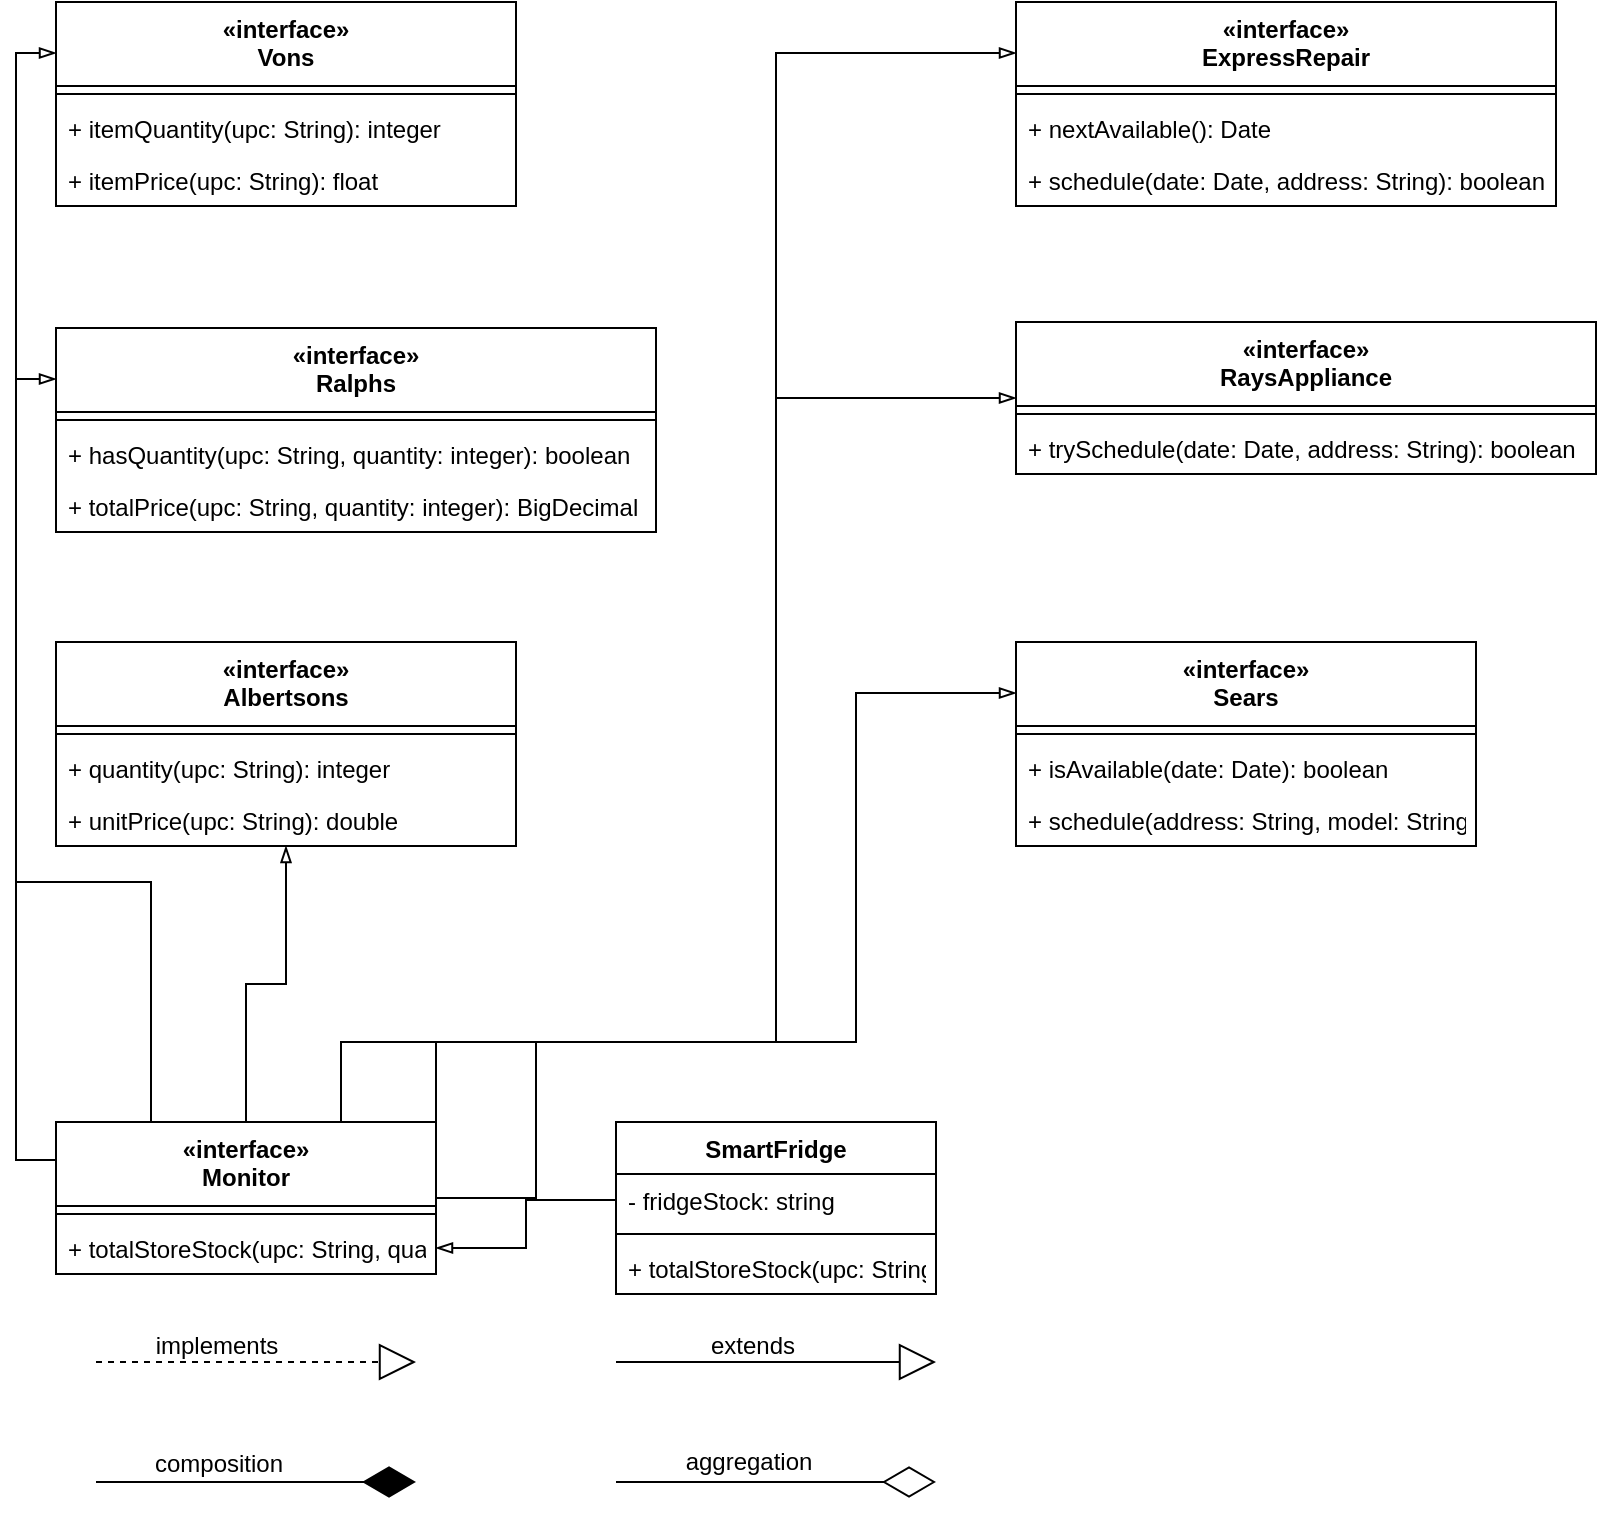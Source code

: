 <mxfile version="12.4.1" type="github" pages="2">
  <diagram id="z9E2HfaiViPVtJKLez_Z" name="ClassDiagram_SmartFridge">
    <mxGraphModel dx="2241" dy="836" grid="1" gridSize="10" guides="1" tooltips="1" connect="1" arrows="1" fold="1" page="1" pageScale="1" pageWidth="850" pageHeight="1100" math="0" shadow="0">
      <root>
        <mxCell id="0"/>
        <mxCell id="1" parent="0"/>
        <mxCell id="-ig6XEDNGkgXrQry_GE1-1" value="«interface»&#xa;Vons" style="swimlane;fontStyle=1;align=center;verticalAlign=top;childLayout=stackLayout;horizontal=1;startSize=42;horizontalStack=0;resizeParent=1;resizeParentMax=0;resizeLast=0;collapsible=1;marginBottom=0;" vertex="1" parent="1">
          <mxGeometry width="230" height="102" as="geometry"/>
        </mxCell>
        <mxCell id="-ig6XEDNGkgXrQry_GE1-2" value="" style="line;strokeWidth=1;fillColor=none;align=left;verticalAlign=middle;spacingTop=-1;spacingLeft=3;spacingRight=3;rotatable=0;labelPosition=right;points=[];portConstraint=eastwest;" vertex="1" parent="-ig6XEDNGkgXrQry_GE1-1">
          <mxGeometry y="42" width="230" height="8" as="geometry"/>
        </mxCell>
        <mxCell id="-ig6XEDNGkgXrQry_GE1-3" value="+ itemQuantity(upc: String): integer" style="text;strokeColor=none;fillColor=none;align=left;verticalAlign=top;spacingLeft=4;spacingRight=4;overflow=hidden;rotatable=0;points=[[0,0.5],[1,0.5]];portConstraint=eastwest;" vertex="1" parent="-ig6XEDNGkgXrQry_GE1-1">
          <mxGeometry y="50" width="230" height="26" as="geometry"/>
        </mxCell>
        <mxCell id="-ig6XEDNGkgXrQry_GE1-4" value="+ itemPrice(upc: String): float" style="text;strokeColor=none;fillColor=none;align=left;verticalAlign=top;spacingLeft=4;spacingRight=4;overflow=hidden;rotatable=0;points=[[0,0.5],[1,0.5]];portConstraint=eastwest;" vertex="1" parent="-ig6XEDNGkgXrQry_GE1-1">
          <mxGeometry y="76" width="230" height="26" as="geometry"/>
        </mxCell>
        <mxCell id="-ig6XEDNGkgXrQry_GE1-5" value="«interface»&#xa;ExpressRepair" style="swimlane;fontStyle=1;align=center;verticalAlign=top;childLayout=stackLayout;horizontal=1;startSize=42;horizontalStack=0;resizeParent=1;resizeParentMax=0;resizeLast=0;collapsible=1;marginBottom=0;" vertex="1" parent="1">
          <mxGeometry x="480" width="270" height="102" as="geometry"/>
        </mxCell>
        <mxCell id="-ig6XEDNGkgXrQry_GE1-6" value="" style="line;strokeWidth=1;fillColor=none;align=left;verticalAlign=middle;spacingTop=-1;spacingLeft=3;spacingRight=3;rotatable=0;labelPosition=right;points=[];portConstraint=eastwest;" vertex="1" parent="-ig6XEDNGkgXrQry_GE1-5">
          <mxGeometry y="42" width="270" height="8" as="geometry"/>
        </mxCell>
        <mxCell id="-ig6XEDNGkgXrQry_GE1-7" value="+ nextAvailable(): Date" style="text;strokeColor=none;fillColor=none;align=left;verticalAlign=top;spacingLeft=4;spacingRight=4;overflow=hidden;rotatable=0;points=[[0,0.5],[1,0.5]];portConstraint=eastwest;" vertex="1" parent="-ig6XEDNGkgXrQry_GE1-5">
          <mxGeometry y="50" width="270" height="26" as="geometry"/>
        </mxCell>
        <mxCell id="-ig6XEDNGkgXrQry_GE1-8" value="+ schedule(date: Date, address: String): boolean" style="text;strokeColor=none;fillColor=none;align=left;verticalAlign=top;spacingLeft=4;spacingRight=4;overflow=hidden;rotatable=0;points=[[0,0.5],[1,0.5]];portConstraint=eastwest;" vertex="1" parent="-ig6XEDNGkgXrQry_GE1-5">
          <mxGeometry y="76" width="270" height="26" as="geometry"/>
        </mxCell>
        <mxCell id="-ig6XEDNGkgXrQry_GE1-9" value="«interface»&#xa;Sears" style="swimlane;fontStyle=1;align=center;verticalAlign=top;childLayout=stackLayout;horizontal=1;startSize=42;horizontalStack=0;resizeParent=1;resizeParentMax=0;resizeLast=0;collapsible=1;marginBottom=0;" vertex="1" parent="1">
          <mxGeometry x="480" y="320" width="230" height="102" as="geometry"/>
        </mxCell>
        <mxCell id="-ig6XEDNGkgXrQry_GE1-10" value="" style="line;strokeWidth=1;fillColor=none;align=left;verticalAlign=middle;spacingTop=-1;spacingLeft=3;spacingRight=3;rotatable=0;labelPosition=right;points=[];portConstraint=eastwest;" vertex="1" parent="-ig6XEDNGkgXrQry_GE1-9">
          <mxGeometry y="42" width="230" height="8" as="geometry"/>
        </mxCell>
        <mxCell id="-ig6XEDNGkgXrQry_GE1-11" value="+ isAvailable(date: Date): boolean" style="text;strokeColor=none;fillColor=none;align=left;verticalAlign=top;spacingLeft=4;spacingRight=4;overflow=hidden;rotatable=0;points=[[0,0.5],[1,0.5]];portConstraint=eastwest;" vertex="1" parent="-ig6XEDNGkgXrQry_GE1-9">
          <mxGeometry y="50" width="230" height="26" as="geometry"/>
        </mxCell>
        <mxCell id="-ig6XEDNGkgXrQry_GE1-12" value="+ schedule(address: String, model: String, date: Date)" style="text;strokeColor=none;fillColor=none;align=left;verticalAlign=top;spacingLeft=4;spacingRight=4;overflow=hidden;rotatable=0;points=[[0,0.5],[1,0.5]];portConstraint=eastwest;" vertex="1" parent="-ig6XEDNGkgXrQry_GE1-9">
          <mxGeometry y="76" width="230" height="26" as="geometry"/>
        </mxCell>
        <mxCell id="-ig6XEDNGkgXrQry_GE1-13" value="«interface»&#xa;RaysAppliance" style="swimlane;fontStyle=1;align=center;verticalAlign=top;childLayout=stackLayout;horizontal=1;startSize=42;horizontalStack=0;resizeParent=1;resizeParentMax=0;resizeLast=0;collapsible=1;marginBottom=0;" vertex="1" parent="1">
          <mxGeometry x="480" y="160" width="290" height="76" as="geometry"/>
        </mxCell>
        <mxCell id="-ig6XEDNGkgXrQry_GE1-14" value="" style="line;strokeWidth=1;fillColor=none;align=left;verticalAlign=middle;spacingTop=-1;spacingLeft=3;spacingRight=3;rotatable=0;labelPosition=right;points=[];portConstraint=eastwest;" vertex="1" parent="-ig6XEDNGkgXrQry_GE1-13">
          <mxGeometry y="42" width="290" height="8" as="geometry"/>
        </mxCell>
        <mxCell id="-ig6XEDNGkgXrQry_GE1-15" value="+ trySchedule(date: Date, address: String): boolean" style="text;strokeColor=none;fillColor=none;align=left;verticalAlign=top;spacingLeft=4;spacingRight=4;overflow=hidden;rotatable=0;points=[[0,0.5],[1,0.5]];portConstraint=eastwest;" vertex="1" parent="-ig6XEDNGkgXrQry_GE1-13">
          <mxGeometry y="50" width="290" height="26" as="geometry"/>
        </mxCell>
        <mxCell id="-ig6XEDNGkgXrQry_GE1-16" value="«interface»&#xa;Albertsons" style="swimlane;fontStyle=1;align=center;verticalAlign=top;childLayout=stackLayout;horizontal=1;startSize=42;horizontalStack=0;resizeParent=1;resizeParentMax=0;resizeLast=0;collapsible=1;marginBottom=0;" vertex="1" parent="1">
          <mxGeometry y="320" width="230" height="102" as="geometry"/>
        </mxCell>
        <mxCell id="-ig6XEDNGkgXrQry_GE1-17" value="" style="line;strokeWidth=1;fillColor=none;align=left;verticalAlign=middle;spacingTop=-1;spacingLeft=3;spacingRight=3;rotatable=0;labelPosition=right;points=[];portConstraint=eastwest;" vertex="1" parent="-ig6XEDNGkgXrQry_GE1-16">
          <mxGeometry y="42" width="230" height="8" as="geometry"/>
        </mxCell>
        <mxCell id="-ig6XEDNGkgXrQry_GE1-18" value="+ quantity(upc: String): integer" style="text;strokeColor=none;fillColor=none;align=left;verticalAlign=top;spacingLeft=4;spacingRight=4;overflow=hidden;rotatable=0;points=[[0,0.5],[1,0.5]];portConstraint=eastwest;" vertex="1" parent="-ig6XEDNGkgXrQry_GE1-16">
          <mxGeometry y="50" width="230" height="26" as="geometry"/>
        </mxCell>
        <mxCell id="-ig6XEDNGkgXrQry_GE1-19" value="+ unitPrice(upc: String): double" style="text;strokeColor=none;fillColor=none;align=left;verticalAlign=top;spacingLeft=4;spacingRight=4;overflow=hidden;rotatable=0;points=[[0,0.5],[1,0.5]];portConstraint=eastwest;" vertex="1" parent="-ig6XEDNGkgXrQry_GE1-16">
          <mxGeometry y="76" width="230" height="26" as="geometry"/>
        </mxCell>
        <mxCell id="-ig6XEDNGkgXrQry_GE1-20" value="«interface»&#xa;Ralphs" style="swimlane;fontStyle=1;align=center;verticalAlign=top;childLayout=stackLayout;horizontal=1;startSize=42;horizontalStack=0;resizeParent=1;resizeParentMax=0;resizeLast=0;collapsible=1;marginBottom=0;" vertex="1" parent="1">
          <mxGeometry y="163" width="300" height="102" as="geometry"/>
        </mxCell>
        <mxCell id="-ig6XEDNGkgXrQry_GE1-21" value="" style="line;strokeWidth=1;fillColor=none;align=left;verticalAlign=middle;spacingTop=-1;spacingLeft=3;spacingRight=3;rotatable=0;labelPosition=right;points=[];portConstraint=eastwest;" vertex="1" parent="-ig6XEDNGkgXrQry_GE1-20">
          <mxGeometry y="42" width="300" height="8" as="geometry"/>
        </mxCell>
        <mxCell id="-ig6XEDNGkgXrQry_GE1-22" value="+ hasQuantity(upc: String, quantity: integer): boolean" style="text;strokeColor=none;fillColor=none;align=left;verticalAlign=top;spacingLeft=4;spacingRight=4;overflow=hidden;rotatable=0;points=[[0,0.5],[1,0.5]];portConstraint=eastwest;" vertex="1" parent="-ig6XEDNGkgXrQry_GE1-20">
          <mxGeometry y="50" width="300" height="26" as="geometry"/>
        </mxCell>
        <mxCell id="-ig6XEDNGkgXrQry_GE1-23" value="+ totalPrice(upc: String, quantity: integer): BigDecimal" style="text;strokeColor=none;fillColor=none;align=left;verticalAlign=top;spacingLeft=4;spacingRight=4;overflow=hidden;rotatable=0;points=[[0,0.5],[1,0.5]];portConstraint=eastwest;" vertex="1" parent="-ig6XEDNGkgXrQry_GE1-20">
          <mxGeometry y="76" width="300" height="26" as="geometry"/>
        </mxCell>
        <mxCell id="OHUQc1ipYSVph8CtJDgN-2" style="edgeStyle=orthogonalEdgeStyle;rounded=0;orthogonalLoop=1;jettySize=auto;html=1;endArrow=blockThin;endFill=0;" edge="1" parent="1" source="-ig6XEDNGkgXrQry_GE1-24" target="-ig6XEDNGkgXrQry_GE1-16">
          <mxGeometry relative="1" as="geometry"/>
        </mxCell>
        <mxCell id="OHUQc1ipYSVph8CtJDgN-3" style="edgeStyle=orthogonalEdgeStyle;rounded=0;orthogonalLoop=1;jettySize=auto;html=1;exitX=0.25;exitY=0;exitDx=0;exitDy=0;entryX=0;entryY=0.25;entryDx=0;entryDy=0;endArrow=blockThin;endFill=0;" edge="1" parent="1" source="-ig6XEDNGkgXrQry_GE1-24" target="-ig6XEDNGkgXrQry_GE1-20">
          <mxGeometry relative="1" as="geometry">
            <Array as="points">
              <mxPoint x="47" y="440"/>
              <mxPoint x="-20" y="440"/>
              <mxPoint x="-20" y="189"/>
            </Array>
          </mxGeometry>
        </mxCell>
        <mxCell id="OHUQc1ipYSVph8CtJDgN-4" style="edgeStyle=orthogonalEdgeStyle;rounded=0;orthogonalLoop=1;jettySize=auto;html=1;exitX=0;exitY=0.25;exitDx=0;exitDy=0;entryX=0;entryY=0.25;entryDx=0;entryDy=0;endArrow=blockThin;endFill=0;" edge="1" parent="1" source="-ig6XEDNGkgXrQry_GE1-24" target="-ig6XEDNGkgXrQry_GE1-1">
          <mxGeometry relative="1" as="geometry"/>
        </mxCell>
        <mxCell id="OHUQc1ipYSVph8CtJDgN-5" style="edgeStyle=orthogonalEdgeStyle;rounded=0;orthogonalLoop=1;jettySize=auto;html=1;exitX=1;exitY=0.5;exitDx=0;exitDy=0;entryX=0;entryY=0.25;entryDx=0;entryDy=0;endArrow=blockThin;endFill=0;" edge="1" parent="1" source="-ig6XEDNGkgXrQry_GE1-24" target="-ig6XEDNGkgXrQry_GE1-9">
          <mxGeometry relative="1" as="geometry">
            <Array as="points">
              <mxPoint x="240" y="598"/>
              <mxPoint x="240" y="520"/>
              <mxPoint x="400" y="520"/>
              <mxPoint x="400" y="345"/>
            </Array>
          </mxGeometry>
        </mxCell>
        <mxCell id="OHUQc1ipYSVph8CtJDgN-11" style="edgeStyle=orthogonalEdgeStyle;rounded=0;orthogonalLoop=1;jettySize=auto;html=1;exitX=1;exitY=0.25;exitDx=0;exitDy=0;entryX=0;entryY=0.5;entryDx=0;entryDy=0;endArrow=blockThin;endFill=0;" edge="1" parent="1" source="-ig6XEDNGkgXrQry_GE1-24" target="-ig6XEDNGkgXrQry_GE1-13">
          <mxGeometry relative="1" as="geometry">
            <Array as="points">
              <mxPoint x="190" y="520"/>
              <mxPoint x="360" y="520"/>
              <mxPoint x="360" y="198"/>
            </Array>
          </mxGeometry>
        </mxCell>
        <mxCell id="OHUQc1ipYSVph8CtJDgN-12" style="edgeStyle=orthogonalEdgeStyle;rounded=0;orthogonalLoop=1;jettySize=auto;html=1;exitX=0.75;exitY=0;exitDx=0;exitDy=0;entryX=0;entryY=0.25;entryDx=0;entryDy=0;endArrow=blockThin;endFill=0;" edge="1" parent="1" source="-ig6XEDNGkgXrQry_GE1-24" target="-ig6XEDNGkgXrQry_GE1-5">
          <mxGeometry relative="1" as="geometry">
            <Array as="points">
              <mxPoint x="143" y="520"/>
              <mxPoint x="360" y="520"/>
              <mxPoint x="360" y="25"/>
            </Array>
          </mxGeometry>
        </mxCell>
        <mxCell id="-ig6XEDNGkgXrQry_GE1-24" value="«interface»&#xa;Monitor" style="swimlane;fontStyle=1;align=center;verticalAlign=top;childLayout=stackLayout;horizontal=1;startSize=42;horizontalStack=0;resizeParent=1;resizeParentMax=0;resizeLast=0;collapsible=1;marginBottom=0;" vertex="1" parent="1">
          <mxGeometry y="560" width="190" height="76" as="geometry"/>
        </mxCell>
        <mxCell id="-ig6XEDNGkgXrQry_GE1-25" value="" style="line;strokeWidth=1;fillColor=none;align=left;verticalAlign=middle;spacingTop=-1;spacingLeft=3;spacingRight=3;rotatable=0;labelPosition=right;points=[];portConstraint=eastwest;" vertex="1" parent="-ig6XEDNGkgXrQry_GE1-24">
          <mxGeometry y="42" width="190" height="8" as="geometry"/>
        </mxCell>
        <mxCell id="-ig6XEDNGkgXrQry_GE1-26" value="+ totalStoreStock(upc: String, quantity: integer): type" style="text;strokeColor=none;fillColor=none;align=left;verticalAlign=top;spacingLeft=4;spacingRight=4;overflow=hidden;rotatable=0;points=[[0,0.5],[1,0.5]];portConstraint=eastwest;" vertex="1" parent="-ig6XEDNGkgXrQry_GE1-24">
          <mxGeometry y="50" width="190" height="26" as="geometry"/>
        </mxCell>
        <mxCell id="-ig6XEDNGkgXrQry_GE1-27" value="SmartFridge" style="swimlane;fontStyle=1;align=center;verticalAlign=top;childLayout=stackLayout;horizontal=1;startSize=26;horizontalStack=0;resizeParent=1;resizeParentMax=0;resizeLast=0;collapsible=1;marginBottom=0;" vertex="1" parent="1">
          <mxGeometry x="280" y="560" width="160" height="86" as="geometry"/>
        </mxCell>
        <mxCell id="-ig6XEDNGkgXrQry_GE1-28" value="- fridgeStock: string" style="text;strokeColor=none;fillColor=none;align=left;verticalAlign=top;spacingLeft=4;spacingRight=4;overflow=hidden;rotatable=0;points=[[0,0.5],[1,0.5]];portConstraint=eastwest;" vertex="1" parent="-ig6XEDNGkgXrQry_GE1-27">
          <mxGeometry y="26" width="160" height="26" as="geometry"/>
        </mxCell>
        <mxCell id="-ig6XEDNGkgXrQry_GE1-29" value="" style="line;strokeWidth=1;fillColor=none;align=left;verticalAlign=middle;spacingTop=-1;spacingLeft=3;spacingRight=3;rotatable=0;labelPosition=right;points=[];portConstraint=eastwest;" vertex="1" parent="-ig6XEDNGkgXrQry_GE1-27">
          <mxGeometry y="52" width="160" height="8" as="geometry"/>
        </mxCell>
        <mxCell id="-ig6XEDNGkgXrQry_GE1-30" value="+ totalStoreStock(upc: String, quantity: integer): type" style="text;strokeColor=none;fillColor=none;align=left;verticalAlign=top;spacingLeft=4;spacingRight=4;overflow=hidden;rotatable=0;points=[[0,0.5],[1,0.5]];portConstraint=eastwest;" vertex="1" parent="-ig6XEDNGkgXrQry_GE1-27">
          <mxGeometry y="60" width="160" height="26" as="geometry"/>
        </mxCell>
        <mxCell id="-ig6XEDNGkgXrQry_GE1-31" value="" style="endArrow=block;dashed=1;endFill=0;endSize=16;html=1;" edge="1" parent="1">
          <mxGeometry width="160" relative="1" as="geometry">
            <mxPoint x="20" y="680" as="sourcePoint"/>
            <mxPoint x="180" y="680" as="targetPoint"/>
          </mxGeometry>
        </mxCell>
        <mxCell id="-ig6XEDNGkgXrQry_GE1-32" value="implements" style="text;html=1;align=center;verticalAlign=bottom;resizable=0;points=[];;labelBackgroundColor=#ffffff;" vertex="1" connectable="0" parent="-ig6XEDNGkgXrQry_GE1-31">
          <mxGeometry x="-0.3" y="-1" relative="1" as="geometry">
            <mxPoint x="4" y="-1" as="offset"/>
          </mxGeometry>
        </mxCell>
        <mxCell id="-ig6XEDNGkgXrQry_GE1-33" value="" style="endArrow=block;endSize=16;endFill=0;html=1;" edge="1" parent="1">
          <mxGeometry width="160" relative="1" as="geometry">
            <mxPoint x="280" y="680" as="sourcePoint"/>
            <mxPoint x="440" y="680" as="targetPoint"/>
          </mxGeometry>
        </mxCell>
        <mxCell id="-ig6XEDNGkgXrQry_GE1-34" value="extends" style="text;html=1;align=center;verticalAlign=bottom;resizable=0;points=[];;labelBackgroundColor=#ffffff;" vertex="1" connectable="0" parent="-ig6XEDNGkgXrQry_GE1-33">
          <mxGeometry x="-0.15" relative="1" as="geometry">
            <mxPoint as="offset"/>
          </mxGeometry>
        </mxCell>
        <mxCell id="-ig6XEDNGkgXrQry_GE1-35" value="" style="endArrow=diamondThin;endFill=1;endSize=24;html=1;" edge="1" parent="1">
          <mxGeometry width="160" relative="1" as="geometry">
            <mxPoint x="20" y="740" as="sourcePoint"/>
            <mxPoint x="180" y="740" as="targetPoint"/>
          </mxGeometry>
        </mxCell>
        <mxCell id="-ig6XEDNGkgXrQry_GE1-36" value="composition" style="text;html=1;align=center;verticalAlign=bottom;resizable=0;points=[];;labelBackgroundColor=#ffffff;" vertex="1" connectable="0" parent="-ig6XEDNGkgXrQry_GE1-35">
          <mxGeometry x="-0.237" y="1" relative="1" as="geometry">
            <mxPoint as="offset"/>
          </mxGeometry>
        </mxCell>
        <mxCell id="-ig6XEDNGkgXrQry_GE1-37" value="" style="endArrow=diamondThin;endFill=0;endSize=24;html=1;" edge="1" parent="1">
          <mxGeometry width="160" relative="1" as="geometry">
            <mxPoint x="280" y="740" as="sourcePoint"/>
            <mxPoint x="440" y="740" as="targetPoint"/>
          </mxGeometry>
        </mxCell>
        <mxCell id="-ig6XEDNGkgXrQry_GE1-38" value="aggregation" style="text;html=1;align=center;verticalAlign=bottom;resizable=0;points=[];;labelBackgroundColor=#ffffff;" vertex="1" connectable="0" parent="-ig6XEDNGkgXrQry_GE1-37">
          <mxGeometry x="-0.175" y="2" relative="1" as="geometry">
            <mxPoint as="offset"/>
          </mxGeometry>
        </mxCell>
        <mxCell id="OHUQc1ipYSVph8CtJDgN-1" style="edgeStyle=orthogonalEdgeStyle;rounded=0;orthogonalLoop=1;jettySize=auto;html=1;endArrow=blockThin;endFill=0;entryX=1;entryY=0.5;entryDx=0;entryDy=0;" edge="1" parent="1" source="-ig6XEDNGkgXrQry_GE1-28" target="-ig6XEDNGkgXrQry_GE1-26">
          <mxGeometry relative="1" as="geometry">
            <mxPoint x="210" y="599" as="targetPoint"/>
          </mxGeometry>
        </mxCell>
      </root>
    </mxGraphModel>
  </diagram>
  <diagram id="VC-fbIuvGJYDDxZZ6xTv" name="SequenceDiagram_SmartFridge">
    <mxGraphModel dx="1182" dy="711" grid="1" gridSize="10" guides="1" tooltips="1" connect="1" arrows="1" fold="1" page="1" pageScale="1" pageWidth="850" pageHeight="1100" math="0" shadow="0">
      <root>
        <mxCell id="ZcSr3NB8u_nz78DxC8lj-0"/>
        <mxCell id="ZcSr3NB8u_nz78DxC8lj-1" parent="ZcSr3NB8u_nz78DxC8lj-0"/>
        <mxCell id="xlSzm6LqCcU1XExFqyf4-0" style="edgeStyle=orthogonalEdgeStyle;rounded=0;orthogonalLoop=1;jettySize=auto;html=1;endArrow=blockThin;endFill=0;dashed=1;" edge="1" parent="ZcSr3NB8u_nz78DxC8lj-1" source="Qo7S-N0PZMSQPTHkuK_T-12">
          <mxGeometry relative="1" as="geometry">
            <mxPoint x="140" y="880" as="targetPoint"/>
          </mxGeometry>
        </mxCell>
        <mxCell id="7dQQDA-TgyCyUY0KTEKj-0" value="SmartFridge" style="html=1;" vertex="1" parent="ZcSr3NB8u_nz78DxC8lj-1">
          <mxGeometry x="80" y="80" width="120" height="40" as="geometry"/>
        </mxCell>
        <mxCell id="xlSzm6LqCcU1XExFqyf4-1" style="edgeStyle=orthogonalEdgeStyle;rounded=0;orthogonalLoop=1;jettySize=auto;html=1;endArrow=blockThin;endFill=0;dashed=1;" edge="1" parent="ZcSr3NB8u_nz78DxC8lj-1" source="Qo7S-N0PZMSQPTHkuK_T-14">
          <mxGeometry relative="1" as="geometry">
            <mxPoint x="340" y="880" as="targetPoint"/>
          </mxGeometry>
        </mxCell>
        <mxCell id="7dQQDA-TgyCyUY0KTEKj-1" value="Monitor" style="html=1;" vertex="1" parent="ZcSr3NB8u_nz78DxC8lj-1">
          <mxGeometry x="280" y="80" width="120" height="40" as="geometry"/>
        </mxCell>
        <mxCell id="xlSzm6LqCcU1XExFqyf4-2" style="edgeStyle=orthogonalEdgeStyle;rounded=0;orthogonalLoop=1;jettySize=auto;html=1;endArrow=blockThin;endFill=0;dashed=1;" edge="1" parent="ZcSr3NB8u_nz78DxC8lj-1" source="H2oBooCLBzHriAi5FGjq-15">
          <mxGeometry relative="1" as="geometry">
            <mxPoint x="540" y="880" as="targetPoint"/>
          </mxGeometry>
        </mxCell>
        <mxCell id="7dQQDA-TgyCyUY0KTEKj-2" value="&lt;div&gt;GroceryStore&lt;/div&gt;&lt;div&gt;Servers&lt;/div&gt;" style="html=1;" vertex="1" parent="ZcSr3NB8u_nz78DxC8lj-1">
          <mxGeometry x="480" y="80" width="120" height="40" as="geometry"/>
        </mxCell>
        <mxCell id="Dnxbb0gQE78eo6-RQ6Rd-0" value="" style="html=1;points=[];perimeter=orthogonalPerimeter;" vertex="1" parent="ZcSr3NB8u_nz78DxC8lj-1">
          <mxGeometry x="335" y="160" width="10" height="40" as="geometry"/>
        </mxCell>
        <mxCell id="Dnxbb0gQE78eo6-RQ6Rd-1" style="edgeStyle=orthogonalEdgeStyle;rounded=0;orthogonalLoop=1;jettySize=auto;html=1;endArrow=blockThin;endFill=0;dashed=1;" edge="1" parent="ZcSr3NB8u_nz78DxC8lj-1" source="7dQQDA-TgyCyUY0KTEKj-1" target="Dnxbb0gQE78eo6-RQ6Rd-0">
          <mxGeometry relative="1" as="geometry">
            <mxPoint x="340" y="640" as="targetPoint"/>
            <mxPoint x="340" y="120" as="sourcePoint"/>
          </mxGeometry>
        </mxCell>
        <mxCell id="Dnxbb0gQE78eo6-RQ6Rd-3" value="&lt;div&gt;openApplication&lt;/div&gt;" style="html=1;verticalAlign=bottom;startArrow=oval;startFill=1;endArrow=block;startSize=8;" edge="1" parent="ZcSr3NB8u_nz78DxC8lj-1">
          <mxGeometry width="60" relative="1" as="geometry">
            <mxPoint x="140" y="170" as="sourcePoint"/>
            <mxPoint x="330" y="170" as="targetPoint"/>
          </mxGeometry>
        </mxCell>
        <mxCell id="Dnxbb0gQE78eo6-RQ6Rd-4" value="" style="html=1;points=[];perimeter=orthogonalPerimeter;" vertex="1" parent="ZcSr3NB8u_nz78DxC8lj-1">
          <mxGeometry x="335" y="220" width="10" height="40" as="geometry"/>
        </mxCell>
        <mxCell id="Dnxbb0gQE78eo6-RQ6Rd-5" style="edgeStyle=orthogonalEdgeStyle;rounded=0;orthogonalLoop=1;jettySize=auto;html=1;endArrow=blockThin;endFill=0;dashed=1;" edge="1" parent="ZcSr3NB8u_nz78DxC8lj-1" source="Dnxbb0gQE78eo6-RQ6Rd-0" target="Dnxbb0gQE78eo6-RQ6Rd-4">
          <mxGeometry relative="1" as="geometry">
            <mxPoint x="340" y="640" as="targetPoint"/>
            <mxPoint x="340" y="200" as="sourcePoint"/>
          </mxGeometry>
        </mxCell>
        <mxCell id="Dnxbb0gQE78eo6-RQ6Rd-9" value="" style="shape=requiredInterface;html=1;verticalLabelPosition=bottom;direction=west;" vertex="1" parent="ZcSr3NB8u_nz78DxC8lj-1">
          <mxGeometry x="110" y="420" width="30" height="60" as="geometry"/>
        </mxCell>
        <mxCell id="Dnxbb0gQE78eo6-RQ6Rd-10" value="activateMonitor" style="text;align=center;fontStyle=0;verticalAlign=middle;spacingLeft=3;spacingRight=3;strokeColor=none;rotatable=0;points=[[0,0.5],[1,0.5]];portConstraint=eastwest;" vertex="1" parent="ZcSr3NB8u_nz78DxC8lj-1">
          <mxGeometry x="380" y="194" width="80" height="26" as="geometry"/>
        </mxCell>
        <mxCell id="Dnxbb0gQE78eo6-RQ6Rd-11" value="" style="html=1;points=[];perimeter=orthogonalPerimeter;" vertex="1" parent="ZcSr3NB8u_nz78DxC8lj-1">
          <mxGeometry x="135" y="240" width="10" height="60" as="geometry"/>
        </mxCell>
        <mxCell id="Dnxbb0gQE78eo6-RQ6Rd-12" style="edgeStyle=orthogonalEdgeStyle;rounded=0;orthogonalLoop=1;jettySize=auto;html=1;endArrow=blockThin;endFill=0;dashed=1;" edge="1" parent="ZcSr3NB8u_nz78DxC8lj-1" source="7dQQDA-TgyCyUY0KTEKj-0" target="Dnxbb0gQE78eo6-RQ6Rd-11">
          <mxGeometry relative="1" as="geometry">
            <mxPoint x="140" y="640" as="targetPoint"/>
            <mxPoint x="140" y="120" as="sourcePoint"/>
          </mxGeometry>
        </mxCell>
        <mxCell id="Dnxbb0gQE78eo6-RQ6Rd-13" value="&lt;div&gt;getFridgeStock&lt;/div&gt;" style="html=1;verticalAlign=bottom;endArrow=block;" edge="1" parent="ZcSr3NB8u_nz78DxC8lj-1">
          <mxGeometry width="80" relative="1" as="geometry">
            <mxPoint x="330" y="250" as="sourcePoint"/>
            <mxPoint x="150" y="250" as="targetPoint"/>
            <Array as="points"/>
          </mxGeometry>
        </mxCell>
        <mxCell id="H2oBooCLBzHriAi5FGjq-0" value="detectItemQuantity" style="html=1;verticalAlign=bottom;endArrow=block;" edge="1" parent="ZcSr3NB8u_nz78DxC8lj-1">
          <mxGeometry width="80" relative="1" as="geometry">
            <mxPoint x="150" y="290" as="sourcePoint"/>
            <mxPoint x="340" y="290" as="targetPoint"/>
          </mxGeometry>
        </mxCell>
        <mxCell id="H2oBooCLBzHriAi5FGjq-1" value="" style="html=1;points=[];perimeter=orthogonalPerimeter;" vertex="1" parent="ZcSr3NB8u_nz78DxC8lj-1">
          <mxGeometry x="335" y="280" width="10" height="80" as="geometry"/>
        </mxCell>
        <mxCell id="H2oBooCLBzHriAi5FGjq-2" style="edgeStyle=orthogonalEdgeStyle;rounded=0;orthogonalLoop=1;jettySize=auto;html=1;endArrow=blockThin;endFill=0;dashed=1;" edge="1" parent="ZcSr3NB8u_nz78DxC8lj-1" source="Dnxbb0gQE78eo6-RQ6Rd-4" target="H2oBooCLBzHriAi5FGjq-1">
          <mxGeometry relative="1" as="geometry">
            <mxPoint x="340" y="640" as="targetPoint"/>
            <mxPoint x="340" y="260" as="sourcePoint"/>
          </mxGeometry>
        </mxCell>
        <mxCell id="H2oBooCLBzHriAi5FGjq-4" value="getStoreStock" style="html=1;verticalAlign=bottom;endArrow=block;" edge="1" parent="ZcSr3NB8u_nz78DxC8lj-1" target="H2oBooCLBzHriAi5FGjq-3">
          <mxGeometry width="80" relative="1" as="geometry">
            <mxPoint x="350" y="340" as="sourcePoint"/>
            <mxPoint x="430" y="320" as="targetPoint"/>
          </mxGeometry>
        </mxCell>
        <mxCell id="H2oBooCLBzHriAi5FGjq-3" value="" style="html=1;points=[];perimeter=orthogonalPerimeter;" vertex="1" parent="ZcSr3NB8u_nz78DxC8lj-1">
          <mxGeometry x="535" y="340" width="10" height="100" as="geometry"/>
        </mxCell>
        <mxCell id="H2oBooCLBzHriAi5FGjq-5" style="edgeStyle=orthogonalEdgeStyle;rounded=0;orthogonalLoop=1;jettySize=auto;html=1;endArrow=blockThin;endFill=0;dashed=1;" edge="1" parent="ZcSr3NB8u_nz78DxC8lj-1" source="7dQQDA-TgyCyUY0KTEKj-2" target="H2oBooCLBzHriAi5FGjq-3">
          <mxGeometry relative="1" as="geometry">
            <mxPoint x="540" y="640" as="targetPoint"/>
            <mxPoint x="540" y="120" as="sourcePoint"/>
          </mxGeometry>
        </mxCell>
        <mxCell id="H2oBooCLBzHriAi5FGjq-6" value="returnStoreStock" style="html=1;verticalAlign=bottom;endArrow=open;dashed=1;endSize=8;" edge="1" parent="ZcSr3NB8u_nz78DxC8lj-1">
          <mxGeometry x="-0.105" relative="1" as="geometry">
            <mxPoint x="525" y="400" as="sourcePoint"/>
            <mxPoint x="335" y="400" as="targetPoint"/>
            <mxPoint as="offset"/>
          </mxGeometry>
        </mxCell>
        <mxCell id="H2oBooCLBzHriAi5FGjq-7" value="displayStoreStock" style="html=1;verticalAlign=bottom;endArrow=open;endSize=8;" edge="1" parent="ZcSr3NB8u_nz78DxC8lj-1">
          <mxGeometry x="-0.105" relative="1" as="geometry">
            <mxPoint x="330" y="400" as="sourcePoint"/>
            <mxPoint x="140" y="400" as="targetPoint"/>
            <mxPoint as="offset"/>
          </mxGeometry>
        </mxCell>
        <mxCell id="H2oBooCLBzHriAi5FGjq-8" value="" style="html=1;points=[];perimeter=orthogonalPerimeter;" vertex="1" parent="ZcSr3NB8u_nz78DxC8lj-1">
          <mxGeometry x="135" y="400" width="10" height="40" as="geometry"/>
        </mxCell>
        <mxCell id="H2oBooCLBzHriAi5FGjq-9" style="edgeStyle=orthogonalEdgeStyle;rounded=0;orthogonalLoop=1;jettySize=auto;html=1;endArrow=blockThin;endFill=0;dashed=1;" edge="1" parent="ZcSr3NB8u_nz78DxC8lj-1" source="Dnxbb0gQE78eo6-RQ6Rd-11" target="H2oBooCLBzHriAi5FGjq-8">
          <mxGeometry relative="1" as="geometry">
            <mxPoint x="140" y="640" as="targetPoint"/>
            <mxPoint x="140" y="300" as="sourcePoint"/>
          </mxGeometry>
        </mxCell>
        <mxCell id="H2oBooCLBzHriAi5FGjq-10" value="" style="html=1;points=[];perimeter=orthogonalPerimeter;" vertex="1" parent="ZcSr3NB8u_nz78DxC8lj-1">
          <mxGeometry x="135" y="460" width="10" height="40" as="geometry"/>
        </mxCell>
        <mxCell id="H2oBooCLBzHriAi5FGjq-11" style="edgeStyle=orthogonalEdgeStyle;rounded=0;orthogonalLoop=1;jettySize=auto;html=1;endArrow=blockThin;endFill=0;dashed=1;" edge="1" parent="ZcSr3NB8u_nz78DxC8lj-1" source="H2oBooCLBzHriAi5FGjq-8" target="H2oBooCLBzHriAi5FGjq-10">
          <mxGeometry relative="1" as="geometry">
            <mxPoint x="140" y="640" as="targetPoint"/>
            <mxPoint x="140" y="440" as="sourcePoint"/>
          </mxGeometry>
        </mxCell>
        <mxCell id="H2oBooCLBzHriAi5FGjq-12" value="" style="shape=requiredInterface;html=1;verticalLabelPosition=bottom;" vertex="1" parent="ZcSr3NB8u_nz78DxC8lj-1">
          <mxGeometry x="345" y="190" width="30" height="60" as="geometry"/>
        </mxCell>
        <mxCell id="H2oBooCLBzHriAi5FGjq-14" value="getUserInput" style="text;align=center;fontStyle=0;verticalAlign=middle;spacingLeft=3;spacingRight=3;strokeColor=none;rotatable=0;points=[[0,0.5],[1,0.5]];portConstraint=eastwest;" vertex="1" parent="ZcSr3NB8u_nz78DxC8lj-1">
          <mxGeometry x="30" y="434" width="80" height="26" as="geometry"/>
        </mxCell>
        <mxCell id="H2oBooCLBzHriAi5FGjq-15" value="" style="html=1;points=[];perimeter=orthogonalPerimeter;" vertex="1" parent="ZcSr3NB8u_nz78DxC8lj-1">
          <mxGeometry x="535" y="460" width="10" height="80" as="geometry"/>
        </mxCell>
        <mxCell id="H2oBooCLBzHriAi5FGjq-17" style="edgeStyle=orthogonalEdgeStyle;rounded=0;orthogonalLoop=1;jettySize=auto;html=1;endArrow=blockThin;endFill=0;dashed=1;" edge="1" parent="ZcSr3NB8u_nz78DxC8lj-1" source="H2oBooCLBzHriAi5FGjq-3" target="H2oBooCLBzHriAi5FGjq-15">
          <mxGeometry relative="1" as="geometry">
            <mxPoint x="540" y="640" as="targetPoint"/>
            <mxPoint x="540" y="440" as="sourcePoint"/>
          </mxGeometry>
        </mxCell>
        <mxCell id="H2oBooCLBzHriAi5FGjq-18" value="&lt;div&gt;ifUserInput = True, then complete order &lt;br&gt;&lt;/div&gt;&lt;div&gt;ifElse then returnToMainMenu&lt;br&gt;&lt;/div&gt;" style="html=1;verticalAlign=bottom;endArrow=block;entryX=0.5;entryY=0.238;entryDx=0;entryDy=0;entryPerimeter=0;dashed=1;" edge="1" parent="ZcSr3NB8u_nz78DxC8lj-1" target="H2oBooCLBzHriAi5FGjq-15">
          <mxGeometry width="80" relative="1" as="geometry">
            <mxPoint x="145" y="479" as="sourcePoint"/>
            <mxPoint x="225" y="479" as="targetPoint"/>
          </mxGeometry>
        </mxCell>
        <mxCell id="H2oBooCLBzHriAi5FGjq-20" value="" style="html=1;points=[];perimeter=orthogonalPerimeter;" vertex="1" parent="ZcSr3NB8u_nz78DxC8lj-1">
          <mxGeometry x="335" y="500" width="10" height="80" as="geometry"/>
        </mxCell>
        <mxCell id="H2oBooCLBzHriAi5FGjq-21" style="edgeStyle=orthogonalEdgeStyle;rounded=0;orthogonalLoop=1;jettySize=auto;html=1;endArrow=blockThin;endFill=0;dashed=1;" edge="1" parent="ZcSr3NB8u_nz78DxC8lj-1" source="H2oBooCLBzHriAi5FGjq-1" target="H2oBooCLBzHriAi5FGjq-20">
          <mxGeometry relative="1" as="geometry">
            <mxPoint x="340" y="640" as="targetPoint"/>
            <mxPoint x="340" y="360" as="sourcePoint"/>
          </mxGeometry>
        </mxCell>
        <mxCell id="H2oBooCLBzHriAi5FGjq-22" value="compare: (FridgeStock, StoreStock)" style="html=1;verticalAlign=bottom;endArrow=open;dashed=1;endSize=8;entryX=1;entryY=0.238;entryDx=0;entryDy=0;entryPerimeter=0;" edge="1" parent="ZcSr3NB8u_nz78DxC8lj-1" target="H2oBooCLBzHriAi5FGjq-20">
          <mxGeometry relative="1" as="geometry">
            <mxPoint x="540" y="520" as="sourcePoint"/>
            <mxPoint x="460" y="520" as="targetPoint"/>
          </mxGeometry>
        </mxCell>
        <mxCell id="H2oBooCLBzHriAi5FGjq-23" value="" style="html=1;points=[];perimeter=orthogonalPerimeter;" vertex="1" parent="ZcSr3NB8u_nz78DxC8lj-1">
          <mxGeometry x="135" y="520" width="10" height="80" as="geometry"/>
        </mxCell>
        <mxCell id="H2oBooCLBzHriAi5FGjq-24" style="edgeStyle=orthogonalEdgeStyle;rounded=0;orthogonalLoop=1;jettySize=auto;html=1;endArrow=blockThin;endFill=0;dashed=1;" edge="1" parent="ZcSr3NB8u_nz78DxC8lj-1" source="H2oBooCLBzHriAi5FGjq-10" target="H2oBooCLBzHriAi5FGjq-23">
          <mxGeometry relative="1" as="geometry">
            <mxPoint x="140" y="640" as="targetPoint"/>
            <mxPoint x="140" y="500" as="sourcePoint"/>
          </mxGeometry>
        </mxCell>
        <mxCell id="H2oBooCLBzHriAi5FGjq-25" value="&lt;div&gt;confirmFridgeStockFull&lt;/div&gt;&lt;div&gt;or&lt;/div&gt;&lt;div&gt;confrimStoreStockOrdered&lt;/div&gt;" style="html=1;verticalAlign=bottom;endArrow=open;endSize=8;entryX=0.9;entryY=0.488;entryDx=0;entryDy=0;entryPerimeter=0;" edge="1" parent="ZcSr3NB8u_nz78DxC8lj-1" target="H2oBooCLBzHriAi5FGjq-23">
          <mxGeometry relative="1" as="geometry">
            <mxPoint x="330" y="560" as="sourcePoint"/>
            <mxPoint x="250" y="560" as="targetPoint"/>
          </mxGeometry>
        </mxCell>
        <mxCell id="Qo7S-N0PZMSQPTHkuK_T-0" style="edgeStyle=orthogonalEdgeStyle;rounded=0;orthogonalLoop=1;jettySize=auto;html=1;endArrow=blockThin;endFill=0;dashed=1;" edge="1" parent="ZcSr3NB8u_nz78DxC8lj-1" source="0TrXAMdBOMErKw7BtMPU-0">
          <mxGeometry relative="1" as="geometry">
            <mxPoint x="740" y="880" as="targetPoint"/>
          </mxGeometry>
        </mxCell>
        <mxCell id="0TrXAMdBOMErKw7BtMPU-0" value="&lt;div&gt;ApplianceRepair&lt;/div&gt;&lt;div&gt;Servers&lt;/div&gt;" style="html=1;" vertex="1" parent="ZcSr3NB8u_nz78DxC8lj-1">
          <mxGeometry x="680" y="80" width="120" height="40" as="geometry"/>
        </mxCell>
        <mxCell id="Qo7S-N0PZMSQPTHkuK_T-1" value="" style="html=1;points=[];perimeter=orthogonalPerimeter;" vertex="1" parent="ZcSr3NB8u_nz78DxC8lj-1">
          <mxGeometry x="735" y="600" width="10" height="100" as="geometry"/>
        </mxCell>
        <mxCell id="Qo7S-N0PZMSQPTHkuK_T-2" value="" style="html=1;points=[];perimeter=orthogonalPerimeter;" vertex="1" parent="ZcSr3NB8u_nz78DxC8lj-1">
          <mxGeometry x="135" y="620" width="10" height="40" as="geometry"/>
        </mxCell>
        <mxCell id="Qo7S-N0PZMSQPTHkuK_T-3" style="edgeStyle=orthogonalEdgeStyle;rounded=0;orthogonalLoop=1;jettySize=auto;html=1;endArrow=blockThin;endFill=0;dashed=1;" edge="1" parent="ZcSr3NB8u_nz78DxC8lj-1" source="H2oBooCLBzHriAi5FGjq-23" target="Qo7S-N0PZMSQPTHkuK_T-2">
          <mxGeometry relative="1" as="geometry">
            <mxPoint x="140" y="800" as="targetPoint"/>
            <mxPoint x="140" y="600" as="sourcePoint"/>
          </mxGeometry>
        </mxCell>
        <mxCell id="Qo7S-N0PZMSQPTHkuK_T-4" value="" style="html=1;points=[];perimeter=orthogonalPerimeter;" vertex="1" parent="ZcSr3NB8u_nz78DxC8lj-1">
          <mxGeometry x="335" y="600" width="10" height="100" as="geometry"/>
        </mxCell>
        <mxCell id="Qo7S-N0PZMSQPTHkuK_T-5" style="edgeStyle=orthogonalEdgeStyle;rounded=0;orthogonalLoop=1;jettySize=auto;html=1;endArrow=blockThin;endFill=0;dashed=1;" edge="1" parent="ZcSr3NB8u_nz78DxC8lj-1" source="H2oBooCLBzHriAi5FGjq-20" target="Qo7S-N0PZMSQPTHkuK_T-4">
          <mxGeometry relative="1" as="geometry">
            <mxPoint x="340" y="800" as="targetPoint"/>
            <mxPoint x="340" y="580" as="sourcePoint"/>
          </mxGeometry>
        </mxCell>
        <mxCell id="Qo7S-N0PZMSQPTHkuK_T-6" value="getRepairInfo" style="html=1;verticalAlign=bottom;endArrow=block;" edge="1" parent="ZcSr3NB8u_nz78DxC8lj-1" target="Qo7S-N0PZMSQPTHkuK_T-4">
          <mxGeometry width="80" relative="1" as="geometry">
            <mxPoint x="150" y="640" as="sourcePoint"/>
            <mxPoint x="230" y="640" as="targetPoint"/>
          </mxGeometry>
        </mxCell>
        <mxCell id="Qo7S-N0PZMSQPTHkuK_T-7" value="&lt;div&gt;ifRepairNeeded = True, then&lt;/div&gt;&lt;div&gt;comparePrices and orderBestDeal&lt;/div&gt;&lt;div&gt;ifElse then returnToMainMenu&lt;br&gt;&lt;/div&gt;" style="html=1;verticalAlign=bottom;endArrow=block;" edge="1" parent="ZcSr3NB8u_nz78DxC8lj-1">
          <mxGeometry width="80" relative="1" as="geometry">
            <mxPoint x="350" y="640" as="sourcePoint"/>
            <mxPoint x="730" y="640" as="targetPoint"/>
          </mxGeometry>
        </mxCell>
        <mxCell id="Qo7S-N0PZMSQPTHkuK_T-8" value="&lt;div&gt;confirmRepairComplete&lt;/div&gt;&lt;div&gt;or&lt;/div&gt;&lt;div&gt;confirmRepairPartsOrdered&lt;br&gt;&lt;/div&gt;" style="html=1;verticalAlign=bottom;endArrow=open;dashed=1;endSize=8;entryX=1.3;entryY=0.975;entryDx=0;entryDy=0;entryPerimeter=0;" edge="1" parent="ZcSr3NB8u_nz78DxC8lj-1" target="Qo7S-N0PZMSQPTHkuK_T-4">
          <mxGeometry relative="1" as="geometry">
            <mxPoint x="730" y="698" as="sourcePoint"/>
            <mxPoint x="650" y="679" as="targetPoint"/>
          </mxGeometry>
        </mxCell>
        <mxCell id="Qo7S-N0PZMSQPTHkuK_T-9" value="" style="html=1;points=[];perimeter=orthogonalPerimeter;" vertex="1" parent="ZcSr3NB8u_nz78DxC8lj-1">
          <mxGeometry x="135" y="680" width="10" height="60" as="geometry"/>
        </mxCell>
        <mxCell id="Qo7S-N0PZMSQPTHkuK_T-10" style="edgeStyle=orthogonalEdgeStyle;rounded=0;orthogonalLoop=1;jettySize=auto;html=1;endArrow=blockThin;endFill=0;dashed=1;" edge="1" parent="ZcSr3NB8u_nz78DxC8lj-1" source="Qo7S-N0PZMSQPTHkuK_T-2" target="Qo7S-N0PZMSQPTHkuK_T-9">
          <mxGeometry relative="1" as="geometry">
            <mxPoint x="140" y="800" as="targetPoint"/>
            <mxPoint x="140" y="660" as="sourcePoint"/>
          </mxGeometry>
        </mxCell>
        <mxCell id="Qo7S-N0PZMSQPTHkuK_T-11" value="displayRepairConditions" style="html=1;verticalAlign=bottom;endArrow=block;" edge="1" parent="ZcSr3NB8u_nz78DxC8lj-1">
          <mxGeometry width="80" relative="1" as="geometry">
            <mxPoint x="330" y="700" as="sourcePoint"/>
            <mxPoint x="150" y="700" as="targetPoint"/>
            <Array as="points">
              <mxPoint x="250" y="700"/>
            </Array>
          </mxGeometry>
        </mxCell>
        <mxCell id="Qo7S-N0PZMSQPTHkuK_T-12" value="" style="html=1;points=[];perimeter=orthogonalPerimeter;" vertex="1" parent="ZcSr3NB8u_nz78DxC8lj-1">
          <mxGeometry x="135" y="760" width="10" height="100" as="geometry"/>
        </mxCell>
        <mxCell id="Qo7S-N0PZMSQPTHkuK_T-13" style="edgeStyle=orthogonalEdgeStyle;rounded=0;orthogonalLoop=1;jettySize=auto;html=1;endArrow=blockThin;endFill=0;dashed=1;" edge="1" parent="ZcSr3NB8u_nz78DxC8lj-1" source="Qo7S-N0PZMSQPTHkuK_T-9" target="Qo7S-N0PZMSQPTHkuK_T-12">
          <mxGeometry relative="1" as="geometry">
            <mxPoint x="140" y="880" as="targetPoint"/>
            <mxPoint x="140" y="740" as="sourcePoint"/>
          </mxGeometry>
        </mxCell>
        <mxCell id="Qo7S-N0PZMSQPTHkuK_T-14" value="" style="html=1;points=[];perimeter=orthogonalPerimeter;" vertex="1" parent="ZcSr3NB8u_nz78DxC8lj-1">
          <mxGeometry x="335" y="760" width="10" height="100" as="geometry"/>
        </mxCell>
        <mxCell id="Qo7S-N0PZMSQPTHkuK_T-15" style="edgeStyle=orthogonalEdgeStyle;rounded=0;orthogonalLoop=1;jettySize=auto;html=1;endArrow=blockThin;endFill=0;dashed=1;" edge="1" parent="ZcSr3NB8u_nz78DxC8lj-1" source="Qo7S-N0PZMSQPTHkuK_T-4" target="Qo7S-N0PZMSQPTHkuK_T-14">
          <mxGeometry relative="1" as="geometry">
            <mxPoint x="340" y="880" as="targetPoint"/>
            <mxPoint x="340" y="700" as="sourcePoint"/>
          </mxGeometry>
        </mxCell>
        <mxCell id="Qo7S-N0PZMSQPTHkuK_T-17" value="&lt;div&gt;getDoorConditions&lt;/div&gt;" style="html=1;verticalAlign=bottom;endArrow=block;" edge="1" parent="ZcSr3NB8u_nz78DxC8lj-1">
          <mxGeometry width="80" relative="1" as="geometry">
            <mxPoint x="150" y="780" as="sourcePoint"/>
            <mxPoint x="330" y="780" as="targetPoint"/>
          </mxGeometry>
        </mxCell>
        <mxCell id="Qo7S-N0PZMSQPTHkuK_T-18" value="&lt;div&gt;ifDoorOpen &amp;gt;= 3mins&lt;/div&gt;&lt;div&gt;thenSoundAlarm&lt;/div&gt;" style="html=1;verticalAlign=bottom;endArrow=open;dashed=1;endSize=8;" edge="1" parent="ZcSr3NB8u_nz78DxC8lj-1">
          <mxGeometry relative="1" as="geometry">
            <mxPoint x="330" y="840" as="sourcePoint"/>
            <mxPoint x="140" y="838" as="targetPoint"/>
          </mxGeometry>
        </mxCell>
      </root>
    </mxGraphModel>
  </diagram>
</mxfile>
